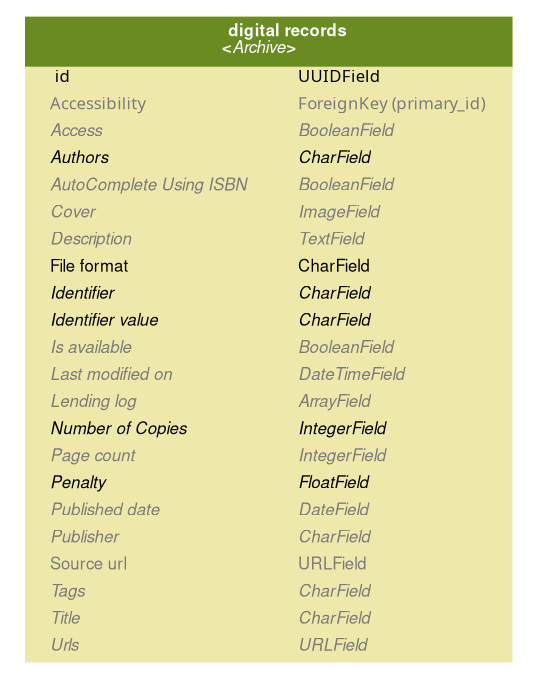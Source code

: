 digraph model_graph {
  // Dotfile by Django-Extensions graph_models
  // Created: 2017-11-10 13:03
  // Cli Options: BookManager --include-models DigitalRecords --layout circo --pydot --verbose-names

  fontname = "Helvetica"
  fontsize = 8
  splines  = true

  node [
    fontname = "Helvetica"
    fontsize = 8
    shape = "plaintext"
  ]

  edge [
    fontname = "Helvetica"
    fontsize = 8
  ]

  // Labels


  BookManager_models_DigitalRecords [label=<
    <TABLE BGCOLOR="palegoldenrod" BORDER="0" CELLBORDER="0" CELLSPACING="0">
    <TR><TD COLSPAN="2" CELLPADDING="4" ALIGN="CENTER" BGCOLOR="olivedrab4">
    <FONT FACE="Helvetica Bold" COLOR="white">
    digital records<BR/>&lt;<FONT FACE="Helvetica Italic">Archive</FONT>&gt;
    </FONT></TD></TR>
  
    <TR><TD ALIGN="LEFT" BORDER="0">
    <FONT FACE="Helvetica ItalicBold"> id</FONT>
    </TD><TD ALIGN="LEFT">
    <FONT FACE="Helvetica ItalicBold">UUIDField</FONT>
    </TD></TR>
  
    <TR><TD ALIGN="LEFT" BORDER="0">
    <FONT COLOR="#7B7B7B" FACE="Helvetica ItalicBold">Accessibility</FONT>
    </TD><TD ALIGN="LEFT">
    <FONT COLOR="#7B7B7B" FACE="Helvetica ItalicBold">ForeignKey (primary_id)</FONT>
    </TD></TR>
  
    <TR><TD ALIGN="LEFT" BORDER="0">
    <FONT COLOR="#7B7B7B" FACE="Helvetica Italic">Access</FONT>
    </TD><TD ALIGN="LEFT">
    <FONT COLOR="#7B7B7B" FACE="Helvetica Italic">BooleanField</FONT>
    </TD></TR>
  
    <TR><TD ALIGN="LEFT" BORDER="0">
    <FONT FACE="Helvetica Italic">Authors</FONT>
    </TD><TD ALIGN="LEFT">
    <FONT FACE="Helvetica Italic">CharField</FONT>
    </TD></TR>
  
    <TR><TD ALIGN="LEFT" BORDER="0">
    <FONT COLOR="#7B7B7B" FACE="Helvetica Italic">AutoComplete Using ISBN</FONT>
    </TD><TD ALIGN="LEFT">
    <FONT COLOR="#7B7B7B" FACE="Helvetica Italic">BooleanField</FONT>
    </TD></TR>
  
    <TR><TD ALIGN="LEFT" BORDER="0">
    <FONT COLOR="#7B7B7B" FACE="Helvetica Italic">Cover</FONT>
    </TD><TD ALIGN="LEFT">
    <FONT COLOR="#7B7B7B" FACE="Helvetica Italic">ImageField</FONT>
    </TD></TR>
  
    <TR><TD ALIGN="LEFT" BORDER="0">
    <FONT COLOR="#7B7B7B" FACE="Helvetica Italic">Description</FONT>
    </TD><TD ALIGN="LEFT">
    <FONT COLOR="#7B7B7B" FACE="Helvetica Italic">TextField</FONT>
    </TD></TR>
  
    <TR><TD ALIGN="LEFT" BORDER="0">
    <FONT FACE="Helvetica ">File format</FONT>
    </TD><TD ALIGN="LEFT">
    <FONT FACE="Helvetica ">CharField</FONT>
    </TD></TR>
  
    <TR><TD ALIGN="LEFT" BORDER="0">
    <FONT FACE="Helvetica Italic">Identifier</FONT>
    </TD><TD ALIGN="LEFT">
    <FONT FACE="Helvetica Italic">CharField</FONT>
    </TD></TR>
  
    <TR><TD ALIGN="LEFT" BORDER="0">
    <FONT FACE="Helvetica Italic">Identifier value</FONT>
    </TD><TD ALIGN="LEFT">
    <FONT FACE="Helvetica Italic">CharField</FONT>
    </TD></TR>
  
    <TR><TD ALIGN="LEFT" BORDER="0">
    <FONT COLOR="#7B7B7B" FACE="Helvetica Italic">Is available</FONT>
    </TD><TD ALIGN="LEFT">
    <FONT COLOR="#7B7B7B" FACE="Helvetica Italic">BooleanField</FONT>
    </TD></TR>
  
    <TR><TD ALIGN="LEFT" BORDER="0">
    <FONT COLOR="#7B7B7B" FACE="Helvetica Italic">Last modified on</FONT>
    </TD><TD ALIGN="LEFT">
    <FONT COLOR="#7B7B7B" FACE="Helvetica Italic">DateTimeField</FONT>
    </TD></TR>
  
    <TR><TD ALIGN="LEFT" BORDER="0">
    <FONT COLOR="#7B7B7B" FACE="Helvetica Italic">Lending log</FONT>
    </TD><TD ALIGN="LEFT">
    <FONT COLOR="#7B7B7B" FACE="Helvetica Italic">ArrayField</FONT>
    </TD></TR>
  
    <TR><TD ALIGN="LEFT" BORDER="0">
    <FONT FACE="Helvetica Italic">Number of Copies</FONT>
    </TD><TD ALIGN="LEFT">
    <FONT FACE="Helvetica Italic">IntegerField</FONT>
    </TD></TR>
  
    <TR><TD ALIGN="LEFT" BORDER="0">
    <FONT COLOR="#7B7B7B" FACE="Helvetica Italic">Page count</FONT>
    </TD><TD ALIGN="LEFT">
    <FONT COLOR="#7B7B7B" FACE="Helvetica Italic">IntegerField</FONT>
    </TD></TR>
  
    <TR><TD ALIGN="LEFT" BORDER="0">
    <FONT FACE="Helvetica Italic">Penalty</FONT>
    </TD><TD ALIGN="LEFT">
    <FONT FACE="Helvetica Italic">FloatField</FONT>
    </TD></TR>
  
    <TR><TD ALIGN="LEFT" BORDER="0">
    <FONT COLOR="#7B7B7B" FACE="Helvetica Italic">Published date</FONT>
    </TD><TD ALIGN="LEFT">
    <FONT COLOR="#7B7B7B" FACE="Helvetica Italic">DateField</FONT>
    </TD></TR>
  
    <TR><TD ALIGN="LEFT" BORDER="0">
    <FONT COLOR="#7B7B7B" FACE="Helvetica Italic">Publisher</FONT>
    </TD><TD ALIGN="LEFT">
    <FONT COLOR="#7B7B7B" FACE="Helvetica Italic">CharField</FONT>
    </TD></TR>
  
    <TR><TD ALIGN="LEFT" BORDER="0">
    <FONT COLOR="#7B7B7B" FACE="Helvetica ">Source url</FONT>
    </TD><TD ALIGN="LEFT">
    <FONT COLOR="#7B7B7B" FACE="Helvetica ">URLField</FONT>
    </TD></TR>
  
    <TR><TD ALIGN="LEFT" BORDER="0">
    <FONT COLOR="#7B7B7B" FACE="Helvetica Italic">Tags</FONT>
    </TD><TD ALIGN="LEFT">
    <FONT COLOR="#7B7B7B" FACE="Helvetica Italic">CharField</FONT>
    </TD></TR>
  
    <TR><TD ALIGN="LEFT" BORDER="0">
    <FONT COLOR="#7B7B7B" FACE="Helvetica Italic">Title</FONT>
    </TD><TD ALIGN="LEFT">
    <FONT COLOR="#7B7B7B" FACE="Helvetica Italic">CharField</FONT>
    </TD></TR>
  
    <TR><TD ALIGN="LEFT" BORDER="0">
    <FONT COLOR="#7B7B7B" FACE="Helvetica Italic">Urls</FONT>
    </TD><TD ALIGN="LEFT">
    <FONT COLOR="#7B7B7B" FACE="Helvetica Italic">URLField</FONT>
    </TD></TR>
  
    </TABLE>
    >]




  // Relations


}

